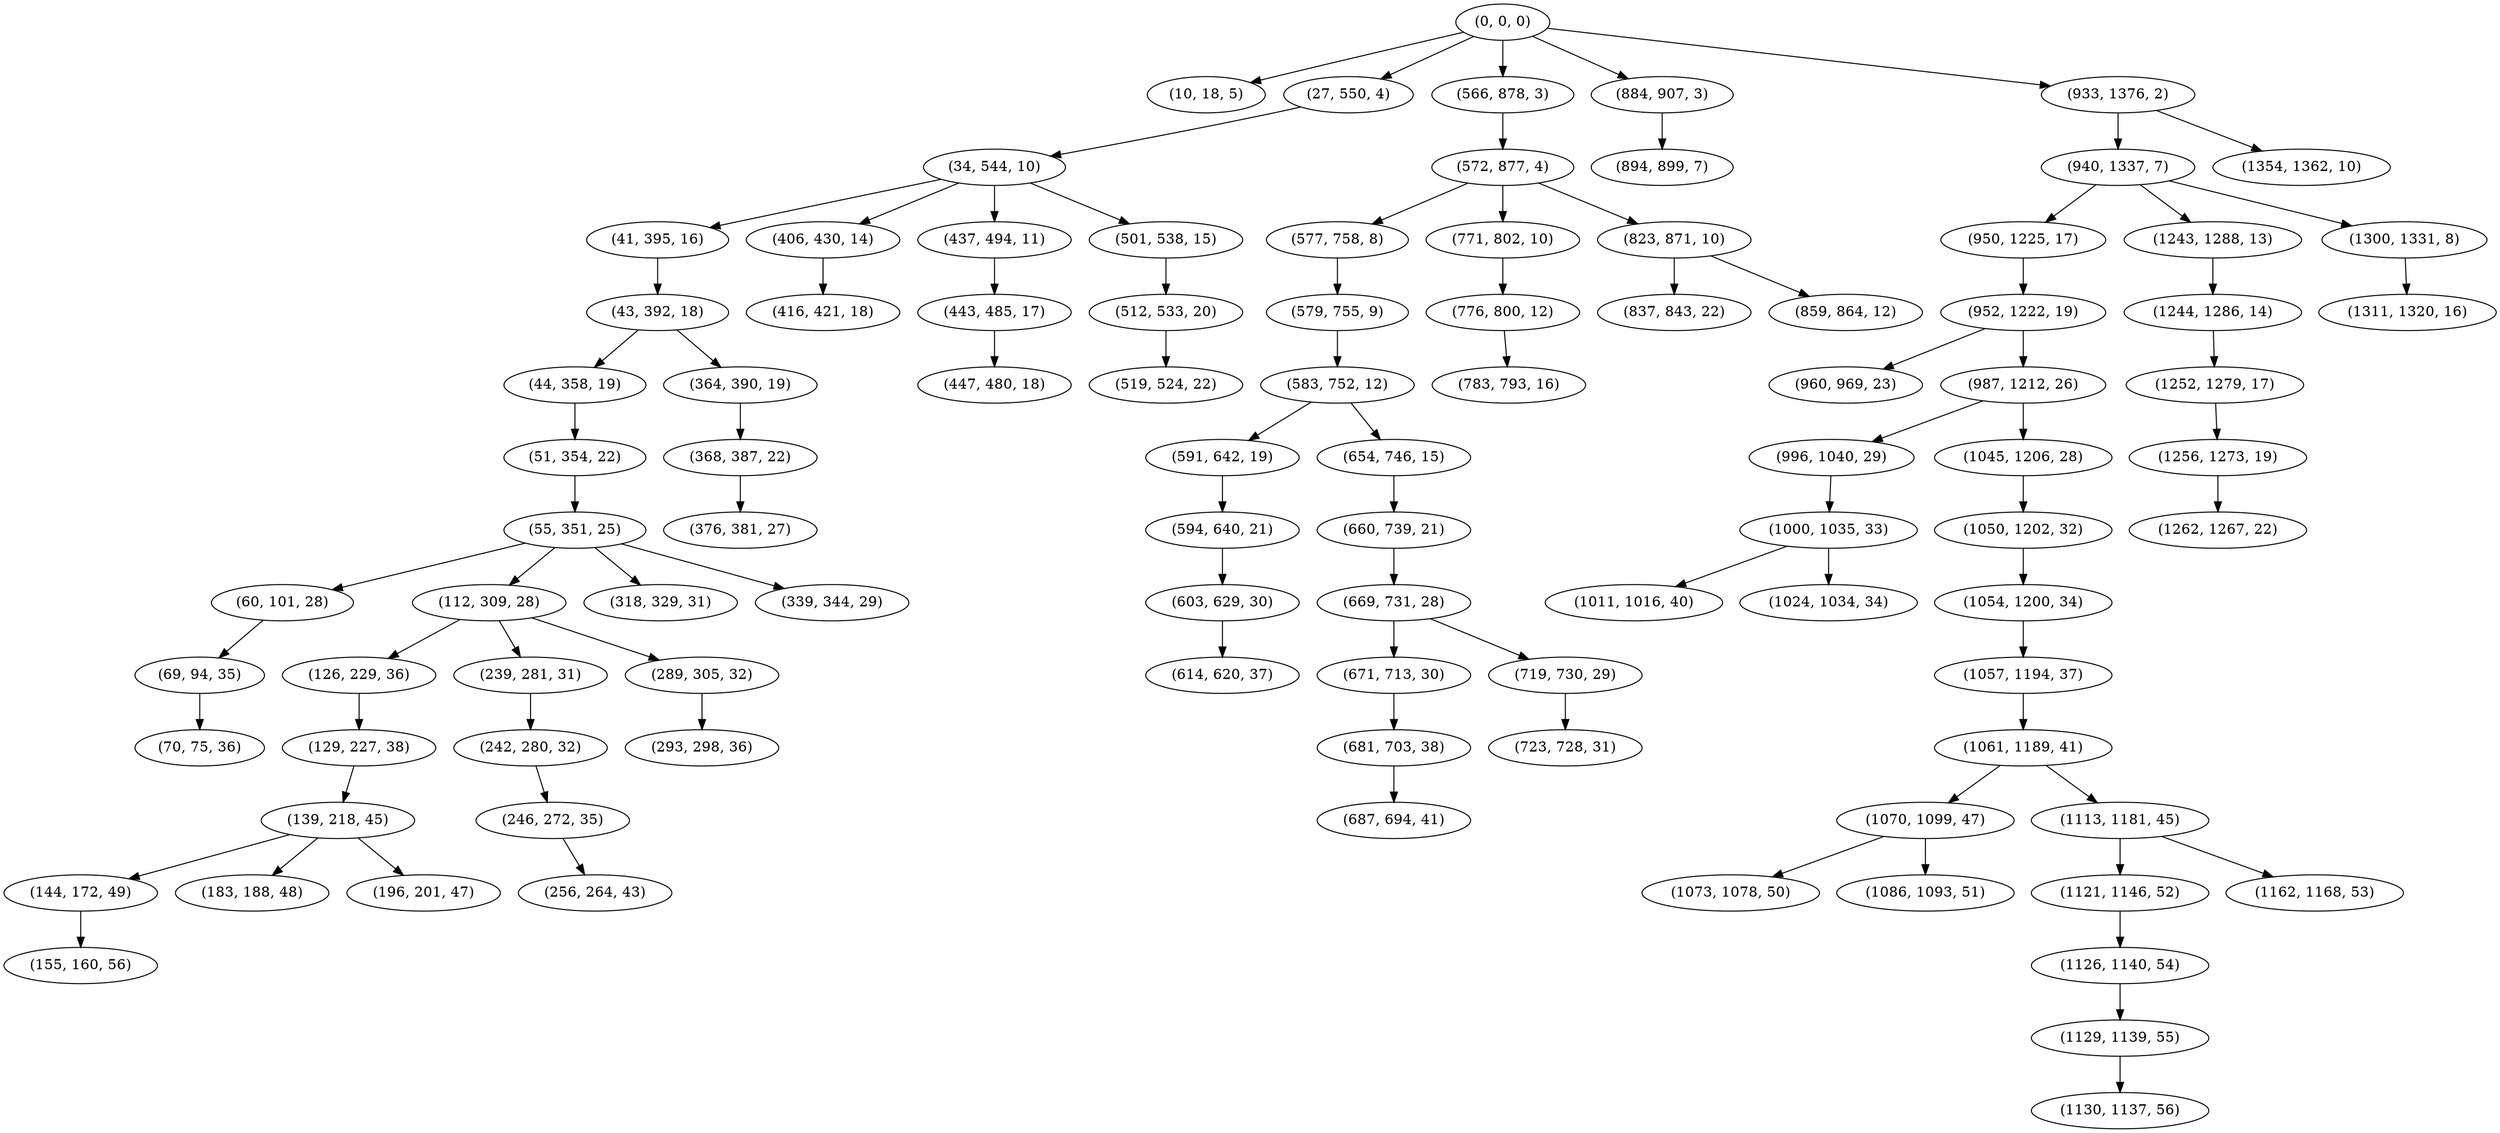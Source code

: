digraph tree {
    "(0, 0, 0)";
    "(10, 18, 5)";
    "(27, 550, 4)";
    "(34, 544, 10)";
    "(41, 395, 16)";
    "(43, 392, 18)";
    "(44, 358, 19)";
    "(51, 354, 22)";
    "(55, 351, 25)";
    "(60, 101, 28)";
    "(69, 94, 35)";
    "(70, 75, 36)";
    "(112, 309, 28)";
    "(126, 229, 36)";
    "(129, 227, 38)";
    "(139, 218, 45)";
    "(144, 172, 49)";
    "(155, 160, 56)";
    "(183, 188, 48)";
    "(196, 201, 47)";
    "(239, 281, 31)";
    "(242, 280, 32)";
    "(246, 272, 35)";
    "(256, 264, 43)";
    "(289, 305, 32)";
    "(293, 298, 36)";
    "(318, 329, 31)";
    "(339, 344, 29)";
    "(364, 390, 19)";
    "(368, 387, 22)";
    "(376, 381, 27)";
    "(406, 430, 14)";
    "(416, 421, 18)";
    "(437, 494, 11)";
    "(443, 485, 17)";
    "(447, 480, 18)";
    "(501, 538, 15)";
    "(512, 533, 20)";
    "(519, 524, 22)";
    "(566, 878, 3)";
    "(572, 877, 4)";
    "(577, 758, 8)";
    "(579, 755, 9)";
    "(583, 752, 12)";
    "(591, 642, 19)";
    "(594, 640, 21)";
    "(603, 629, 30)";
    "(614, 620, 37)";
    "(654, 746, 15)";
    "(660, 739, 21)";
    "(669, 731, 28)";
    "(671, 713, 30)";
    "(681, 703, 38)";
    "(687, 694, 41)";
    "(719, 730, 29)";
    "(723, 728, 31)";
    "(771, 802, 10)";
    "(776, 800, 12)";
    "(783, 793, 16)";
    "(823, 871, 10)";
    "(837, 843, 22)";
    "(859, 864, 12)";
    "(884, 907, 3)";
    "(894, 899, 7)";
    "(933, 1376, 2)";
    "(940, 1337, 7)";
    "(950, 1225, 17)";
    "(952, 1222, 19)";
    "(960, 969, 23)";
    "(987, 1212, 26)";
    "(996, 1040, 29)";
    "(1000, 1035, 33)";
    "(1011, 1016, 40)";
    "(1024, 1034, 34)";
    "(1045, 1206, 28)";
    "(1050, 1202, 32)";
    "(1054, 1200, 34)";
    "(1057, 1194, 37)";
    "(1061, 1189, 41)";
    "(1070, 1099, 47)";
    "(1073, 1078, 50)";
    "(1086, 1093, 51)";
    "(1113, 1181, 45)";
    "(1121, 1146, 52)";
    "(1126, 1140, 54)";
    "(1129, 1139, 55)";
    "(1130, 1137, 56)";
    "(1162, 1168, 53)";
    "(1243, 1288, 13)";
    "(1244, 1286, 14)";
    "(1252, 1279, 17)";
    "(1256, 1273, 19)";
    "(1262, 1267, 22)";
    "(1300, 1331, 8)";
    "(1311, 1320, 16)";
    "(1354, 1362, 10)";
    "(0, 0, 0)" -> "(10, 18, 5)";
    "(0, 0, 0)" -> "(27, 550, 4)";
    "(0, 0, 0)" -> "(566, 878, 3)";
    "(0, 0, 0)" -> "(884, 907, 3)";
    "(0, 0, 0)" -> "(933, 1376, 2)";
    "(27, 550, 4)" -> "(34, 544, 10)";
    "(34, 544, 10)" -> "(41, 395, 16)";
    "(34, 544, 10)" -> "(406, 430, 14)";
    "(34, 544, 10)" -> "(437, 494, 11)";
    "(34, 544, 10)" -> "(501, 538, 15)";
    "(41, 395, 16)" -> "(43, 392, 18)";
    "(43, 392, 18)" -> "(44, 358, 19)";
    "(43, 392, 18)" -> "(364, 390, 19)";
    "(44, 358, 19)" -> "(51, 354, 22)";
    "(51, 354, 22)" -> "(55, 351, 25)";
    "(55, 351, 25)" -> "(60, 101, 28)";
    "(55, 351, 25)" -> "(112, 309, 28)";
    "(55, 351, 25)" -> "(318, 329, 31)";
    "(55, 351, 25)" -> "(339, 344, 29)";
    "(60, 101, 28)" -> "(69, 94, 35)";
    "(69, 94, 35)" -> "(70, 75, 36)";
    "(112, 309, 28)" -> "(126, 229, 36)";
    "(112, 309, 28)" -> "(239, 281, 31)";
    "(112, 309, 28)" -> "(289, 305, 32)";
    "(126, 229, 36)" -> "(129, 227, 38)";
    "(129, 227, 38)" -> "(139, 218, 45)";
    "(139, 218, 45)" -> "(144, 172, 49)";
    "(139, 218, 45)" -> "(183, 188, 48)";
    "(139, 218, 45)" -> "(196, 201, 47)";
    "(144, 172, 49)" -> "(155, 160, 56)";
    "(239, 281, 31)" -> "(242, 280, 32)";
    "(242, 280, 32)" -> "(246, 272, 35)";
    "(246, 272, 35)" -> "(256, 264, 43)";
    "(289, 305, 32)" -> "(293, 298, 36)";
    "(364, 390, 19)" -> "(368, 387, 22)";
    "(368, 387, 22)" -> "(376, 381, 27)";
    "(406, 430, 14)" -> "(416, 421, 18)";
    "(437, 494, 11)" -> "(443, 485, 17)";
    "(443, 485, 17)" -> "(447, 480, 18)";
    "(501, 538, 15)" -> "(512, 533, 20)";
    "(512, 533, 20)" -> "(519, 524, 22)";
    "(566, 878, 3)" -> "(572, 877, 4)";
    "(572, 877, 4)" -> "(577, 758, 8)";
    "(572, 877, 4)" -> "(771, 802, 10)";
    "(572, 877, 4)" -> "(823, 871, 10)";
    "(577, 758, 8)" -> "(579, 755, 9)";
    "(579, 755, 9)" -> "(583, 752, 12)";
    "(583, 752, 12)" -> "(591, 642, 19)";
    "(583, 752, 12)" -> "(654, 746, 15)";
    "(591, 642, 19)" -> "(594, 640, 21)";
    "(594, 640, 21)" -> "(603, 629, 30)";
    "(603, 629, 30)" -> "(614, 620, 37)";
    "(654, 746, 15)" -> "(660, 739, 21)";
    "(660, 739, 21)" -> "(669, 731, 28)";
    "(669, 731, 28)" -> "(671, 713, 30)";
    "(669, 731, 28)" -> "(719, 730, 29)";
    "(671, 713, 30)" -> "(681, 703, 38)";
    "(681, 703, 38)" -> "(687, 694, 41)";
    "(719, 730, 29)" -> "(723, 728, 31)";
    "(771, 802, 10)" -> "(776, 800, 12)";
    "(776, 800, 12)" -> "(783, 793, 16)";
    "(823, 871, 10)" -> "(837, 843, 22)";
    "(823, 871, 10)" -> "(859, 864, 12)";
    "(884, 907, 3)" -> "(894, 899, 7)";
    "(933, 1376, 2)" -> "(940, 1337, 7)";
    "(933, 1376, 2)" -> "(1354, 1362, 10)";
    "(940, 1337, 7)" -> "(950, 1225, 17)";
    "(940, 1337, 7)" -> "(1243, 1288, 13)";
    "(940, 1337, 7)" -> "(1300, 1331, 8)";
    "(950, 1225, 17)" -> "(952, 1222, 19)";
    "(952, 1222, 19)" -> "(960, 969, 23)";
    "(952, 1222, 19)" -> "(987, 1212, 26)";
    "(987, 1212, 26)" -> "(996, 1040, 29)";
    "(987, 1212, 26)" -> "(1045, 1206, 28)";
    "(996, 1040, 29)" -> "(1000, 1035, 33)";
    "(1000, 1035, 33)" -> "(1011, 1016, 40)";
    "(1000, 1035, 33)" -> "(1024, 1034, 34)";
    "(1045, 1206, 28)" -> "(1050, 1202, 32)";
    "(1050, 1202, 32)" -> "(1054, 1200, 34)";
    "(1054, 1200, 34)" -> "(1057, 1194, 37)";
    "(1057, 1194, 37)" -> "(1061, 1189, 41)";
    "(1061, 1189, 41)" -> "(1070, 1099, 47)";
    "(1061, 1189, 41)" -> "(1113, 1181, 45)";
    "(1070, 1099, 47)" -> "(1073, 1078, 50)";
    "(1070, 1099, 47)" -> "(1086, 1093, 51)";
    "(1113, 1181, 45)" -> "(1121, 1146, 52)";
    "(1113, 1181, 45)" -> "(1162, 1168, 53)";
    "(1121, 1146, 52)" -> "(1126, 1140, 54)";
    "(1126, 1140, 54)" -> "(1129, 1139, 55)";
    "(1129, 1139, 55)" -> "(1130, 1137, 56)";
    "(1243, 1288, 13)" -> "(1244, 1286, 14)";
    "(1244, 1286, 14)" -> "(1252, 1279, 17)";
    "(1252, 1279, 17)" -> "(1256, 1273, 19)";
    "(1256, 1273, 19)" -> "(1262, 1267, 22)";
    "(1300, 1331, 8)" -> "(1311, 1320, 16)";
}
